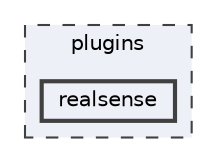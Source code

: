 digraph "/home/friedel/devel/ILLIXR/plugins/realsense"
{
 // LATEX_PDF_SIZE
  bgcolor="transparent";
  edge [fontname=Helvetica,fontsize=10,labelfontname=Helvetica,labelfontsize=10];
  node [fontname=Helvetica,fontsize=10,shape=box,height=0.2,width=0.4];
  compound=true
  subgraph clusterdir_38c8d24aef3972a7f87b834274e76e31 {
    graph [ bgcolor="#edf0f7", pencolor="grey25", label="plugins", fontname=Helvetica,fontsize=10 style="filled,dashed", URL="dir_38c8d24aef3972a7f87b834274e76e31.html",tooltip=""]
  dir_142c9d3fc91f2fe3dca57bb893ea2245 [label="realsense", fillcolor="#edf0f7", color="grey25", style="filled,bold", URL="dir_142c9d3fc91f2fe3dca57bb893ea2245.html",tooltip=""];
  }
}
